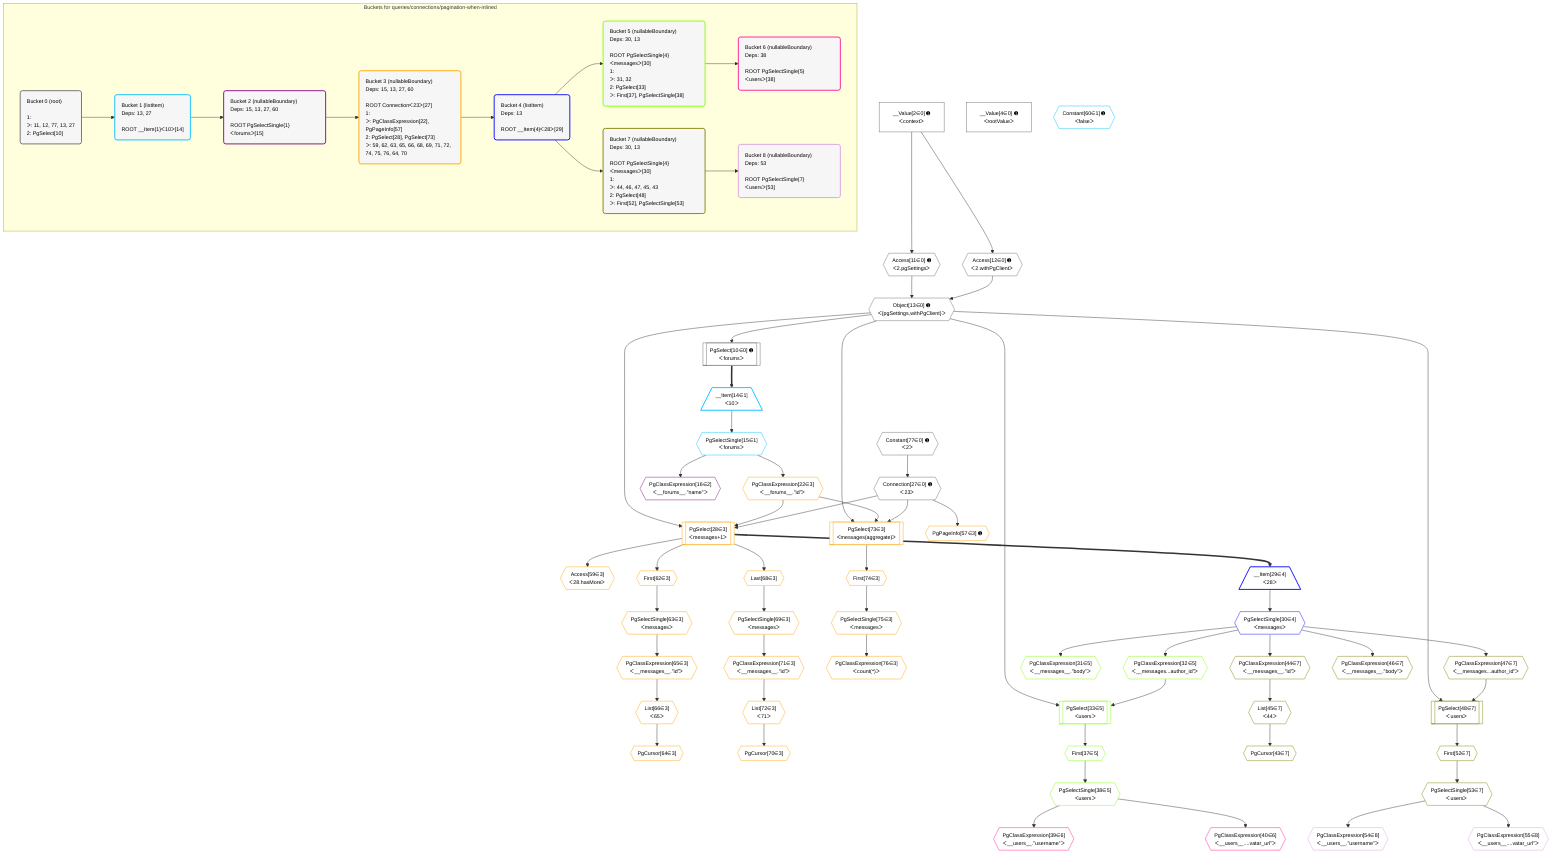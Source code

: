 %%{init: {'themeVariables': { 'fontSize': '12px'}}}%%
graph TD
    classDef path fill:#eee,stroke:#000,color:#000
    classDef plan fill:#fff,stroke-width:1px,color:#000
    classDef itemplan fill:#fff,stroke-width:2px,color:#000
    classDef unbatchedplan fill:#dff,stroke-width:1px,color:#000
    classDef sideeffectplan fill:#fcc,stroke-width:2px,color:#000
    classDef bucket fill:#f6f6f6,color:#000,stroke-width:2px,text-align:left


    %% plan dependencies
    Object13{{"Object[13∈0] ➊<br />ᐸ{pgSettings,withPgClient}ᐳ"}}:::plan
    Access11{{"Access[11∈0] ➊<br />ᐸ2.pgSettingsᐳ"}}:::plan
    Access12{{"Access[12∈0] ➊<br />ᐸ2.withPgClientᐳ"}}:::plan
    Access11 & Access12 --> Object13
    PgSelect10[["PgSelect[10∈0] ➊<br />ᐸforumsᐳ"]]:::plan
    Object13 --> PgSelect10
    __Value2["__Value[2∈0] ➊<br />ᐸcontextᐳ"]:::plan
    __Value2 --> Access11
    __Value2 --> Access12
    Connection27{{"Connection[27∈0] ➊<br />ᐸ23ᐳ"}}:::plan
    Constant77{{"Constant[77∈0] ➊<br />ᐸ2ᐳ"}}:::plan
    Constant77 --> Connection27
    __Value4["__Value[4∈0] ➊<br />ᐸrootValueᐳ"]:::plan
    __Item14[/"__Item[14∈1]<br />ᐸ10ᐳ"\]:::itemplan
    PgSelect10 ==> __Item14
    PgSelectSingle15{{"PgSelectSingle[15∈1]<br />ᐸforumsᐳ"}}:::plan
    __Item14 --> PgSelectSingle15
    Constant60{{"Constant[60∈1] ➊<br />ᐸfalseᐳ"}}:::plan
    PgClassExpression16{{"PgClassExpression[16∈2]<br />ᐸ__forums__.”name”ᐳ"}}:::plan
    PgSelectSingle15 --> PgClassExpression16
    PgSelect28[["PgSelect[28∈3]<br />ᐸmessages+1ᐳ"]]:::plan
    PgClassExpression22{{"PgClassExpression[22∈3]<br />ᐸ__forums__.”id”ᐳ"}}:::plan
    Object13 & PgClassExpression22 & Connection27 --> PgSelect28
    PgSelect73[["PgSelect[73∈3]<br />ᐸmessages(aggregate)ᐳ"]]:::plan
    Object13 & PgClassExpression22 & Connection27 --> PgSelect73
    PgSelectSingle15 --> PgClassExpression22
    PgPageInfo57{{"PgPageInfo[57∈3] ➊"}}:::plan
    Connection27 --> PgPageInfo57
    Access59{{"Access[59∈3]<br />ᐸ28.hasMoreᐳ"}}:::plan
    PgSelect28 --> Access59
    First62{{"First[62∈3]"}}:::plan
    PgSelect28 --> First62
    PgSelectSingle63{{"PgSelectSingle[63∈3]<br />ᐸmessagesᐳ"}}:::plan
    First62 --> PgSelectSingle63
    PgCursor64{{"PgCursor[64∈3]"}}:::plan
    List66{{"List[66∈3]<br />ᐸ65ᐳ"}}:::plan
    List66 --> PgCursor64
    PgClassExpression65{{"PgClassExpression[65∈3]<br />ᐸ__messages__.”id”ᐳ"}}:::plan
    PgSelectSingle63 --> PgClassExpression65
    PgClassExpression65 --> List66
    Last68{{"Last[68∈3]"}}:::plan
    PgSelect28 --> Last68
    PgSelectSingle69{{"PgSelectSingle[69∈3]<br />ᐸmessagesᐳ"}}:::plan
    Last68 --> PgSelectSingle69
    PgCursor70{{"PgCursor[70∈3]"}}:::plan
    List72{{"List[72∈3]<br />ᐸ71ᐳ"}}:::plan
    List72 --> PgCursor70
    PgClassExpression71{{"PgClassExpression[71∈3]<br />ᐸ__messages__.”id”ᐳ"}}:::plan
    PgSelectSingle69 --> PgClassExpression71
    PgClassExpression71 --> List72
    First74{{"First[74∈3]"}}:::plan
    PgSelect73 --> First74
    PgSelectSingle75{{"PgSelectSingle[75∈3]<br />ᐸmessagesᐳ"}}:::plan
    First74 --> PgSelectSingle75
    PgClassExpression76{{"PgClassExpression[76∈3]<br />ᐸcount(*)ᐳ"}}:::plan
    PgSelectSingle75 --> PgClassExpression76
    __Item29[/"__Item[29∈4]<br />ᐸ28ᐳ"\]:::itemplan
    PgSelect28 ==> __Item29
    PgSelectSingle30{{"PgSelectSingle[30∈4]<br />ᐸmessagesᐳ"}}:::plan
    __Item29 --> PgSelectSingle30
    PgSelect33[["PgSelect[33∈5]<br />ᐸusersᐳ"]]:::plan
    PgClassExpression32{{"PgClassExpression[32∈5]<br />ᐸ__messages...author_id”ᐳ"}}:::plan
    Object13 & PgClassExpression32 --> PgSelect33
    PgClassExpression31{{"PgClassExpression[31∈5]<br />ᐸ__messages__.”body”ᐳ"}}:::plan
    PgSelectSingle30 --> PgClassExpression31
    PgSelectSingle30 --> PgClassExpression32
    First37{{"First[37∈5]"}}:::plan
    PgSelect33 --> First37
    PgSelectSingle38{{"PgSelectSingle[38∈5]<br />ᐸusersᐳ"}}:::plan
    First37 --> PgSelectSingle38
    PgClassExpression39{{"PgClassExpression[39∈6]<br />ᐸ__users__.”username”ᐳ"}}:::plan
    PgSelectSingle38 --> PgClassExpression39
    PgClassExpression40{{"PgClassExpression[40∈6]<br />ᐸ__users__....vatar_url”ᐳ"}}:::plan
    PgSelectSingle38 --> PgClassExpression40
    PgSelect48[["PgSelect[48∈7]<br />ᐸusersᐳ"]]:::plan
    PgClassExpression47{{"PgClassExpression[47∈7]<br />ᐸ__messages...author_id”ᐳ"}}:::plan
    Object13 & PgClassExpression47 --> PgSelect48
    PgCursor43{{"PgCursor[43∈7]"}}:::plan
    List45{{"List[45∈7]<br />ᐸ44ᐳ"}}:::plan
    List45 --> PgCursor43
    PgClassExpression44{{"PgClassExpression[44∈7]<br />ᐸ__messages__.”id”ᐳ"}}:::plan
    PgSelectSingle30 --> PgClassExpression44
    PgClassExpression44 --> List45
    PgClassExpression46{{"PgClassExpression[46∈7]<br />ᐸ__messages__.”body”ᐳ"}}:::plan
    PgSelectSingle30 --> PgClassExpression46
    PgSelectSingle30 --> PgClassExpression47
    First52{{"First[52∈7]"}}:::plan
    PgSelect48 --> First52
    PgSelectSingle53{{"PgSelectSingle[53∈7]<br />ᐸusersᐳ"}}:::plan
    First52 --> PgSelectSingle53
    PgClassExpression54{{"PgClassExpression[54∈8]<br />ᐸ__users__.”username”ᐳ"}}:::plan
    PgSelectSingle53 --> PgClassExpression54
    PgClassExpression55{{"PgClassExpression[55∈8]<br />ᐸ__users__....vatar_url”ᐳ"}}:::plan
    PgSelectSingle53 --> PgClassExpression55

    %% define steps

    subgraph "Buckets for queries/connections/pagination-when-inlined"
    Bucket0("Bucket 0 (root)<br /><br />1: <br />ᐳ: 11, 12, 77, 13, 27<br />2: PgSelect[10]"):::bucket
    classDef bucket0 stroke:#696969
    class Bucket0,__Value2,__Value4,PgSelect10,Access11,Access12,Object13,Connection27,Constant77 bucket0
    Bucket1("Bucket 1 (listItem)<br />Deps: 13, 27<br /><br />ROOT __Item{1}ᐸ10ᐳ[14]"):::bucket
    classDef bucket1 stroke:#00bfff
    class Bucket1,__Item14,PgSelectSingle15,Constant60 bucket1
    Bucket2("Bucket 2 (nullableBoundary)<br />Deps: 15, 13, 27, 60<br /><br />ROOT PgSelectSingle{1}ᐸforumsᐳ[15]"):::bucket
    classDef bucket2 stroke:#7f007f
    class Bucket2,PgClassExpression16 bucket2
    Bucket3("Bucket 3 (nullableBoundary)<br />Deps: 15, 13, 27, 60<br /><br />ROOT Connectionᐸ23ᐳ[27]<br />1: <br />ᐳ: PgClassExpression[22], PgPageInfo[57]<br />2: PgSelect[28], PgSelect[73]<br />ᐳ: 59, 62, 63, 65, 66, 68, 69, 71, 72, 74, 75, 76, 64, 70"):::bucket
    classDef bucket3 stroke:#ffa500
    class Bucket3,PgClassExpression22,PgSelect28,PgPageInfo57,Access59,First62,PgSelectSingle63,PgCursor64,PgClassExpression65,List66,Last68,PgSelectSingle69,PgCursor70,PgClassExpression71,List72,PgSelect73,First74,PgSelectSingle75,PgClassExpression76 bucket3
    Bucket4("Bucket 4 (listItem)<br />Deps: 13<br /><br />ROOT __Item{4}ᐸ28ᐳ[29]"):::bucket
    classDef bucket4 stroke:#0000ff
    class Bucket4,__Item29,PgSelectSingle30 bucket4
    Bucket5("Bucket 5 (nullableBoundary)<br />Deps: 30, 13<br /><br />ROOT PgSelectSingle{4}ᐸmessagesᐳ[30]<br />1: <br />ᐳ: 31, 32<br />2: PgSelect[33]<br />ᐳ: First[37], PgSelectSingle[38]"):::bucket
    classDef bucket5 stroke:#7fff00
    class Bucket5,PgClassExpression31,PgClassExpression32,PgSelect33,First37,PgSelectSingle38 bucket5
    Bucket6("Bucket 6 (nullableBoundary)<br />Deps: 38<br /><br />ROOT PgSelectSingle{5}ᐸusersᐳ[38]"):::bucket
    classDef bucket6 stroke:#ff1493
    class Bucket6,PgClassExpression39,PgClassExpression40 bucket6
    Bucket7("Bucket 7 (nullableBoundary)<br />Deps: 30, 13<br /><br />ROOT PgSelectSingle{4}ᐸmessagesᐳ[30]<br />1: <br />ᐳ: 44, 46, 47, 45, 43<br />2: PgSelect[48]<br />ᐳ: First[52], PgSelectSingle[53]"):::bucket
    classDef bucket7 stroke:#808000
    class Bucket7,PgCursor43,PgClassExpression44,List45,PgClassExpression46,PgClassExpression47,PgSelect48,First52,PgSelectSingle53 bucket7
    Bucket8("Bucket 8 (nullableBoundary)<br />Deps: 53<br /><br />ROOT PgSelectSingle{7}ᐸusersᐳ[53]"):::bucket
    classDef bucket8 stroke:#dda0dd
    class Bucket8,PgClassExpression54,PgClassExpression55 bucket8
    Bucket0 --> Bucket1
    Bucket1 --> Bucket2
    Bucket2 --> Bucket3
    Bucket3 --> Bucket4
    Bucket4 --> Bucket5 & Bucket7
    Bucket5 --> Bucket6
    Bucket7 --> Bucket8
    end